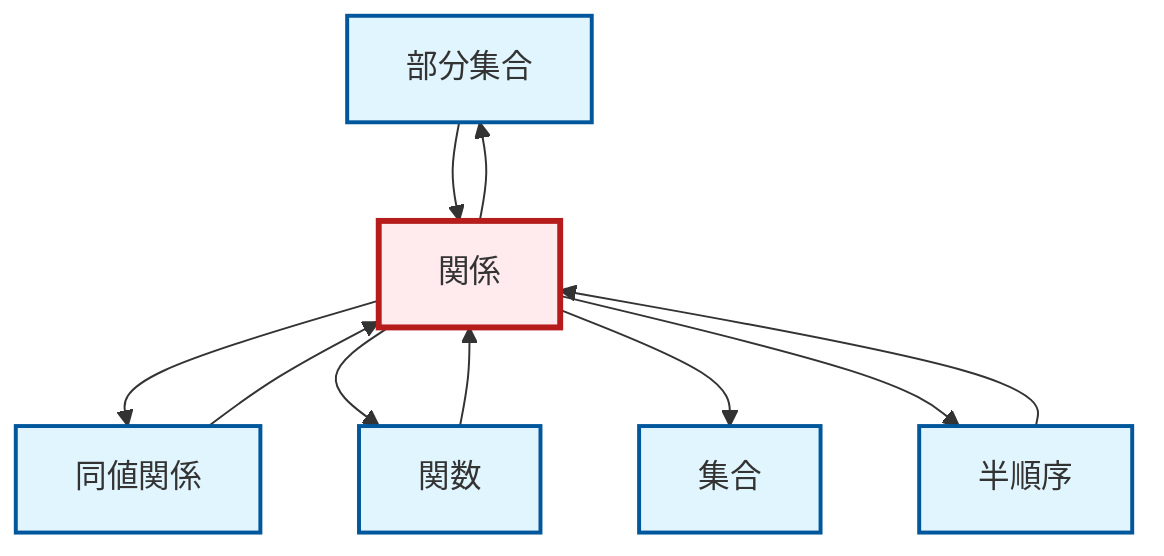 graph TD
    classDef definition fill:#e1f5fe,stroke:#01579b,stroke-width:2px
    classDef theorem fill:#f3e5f5,stroke:#4a148c,stroke-width:2px
    classDef axiom fill:#fff3e0,stroke:#e65100,stroke-width:2px
    classDef example fill:#e8f5e9,stroke:#1b5e20,stroke-width:2px
    classDef current fill:#ffebee,stroke:#b71c1c,stroke-width:3px
    def-subset["部分集合"]:::definition
    def-function["関数"]:::definition
    def-relation["関係"]:::definition
    def-partial-order["半順序"]:::definition
    def-equivalence-relation["同値関係"]:::definition
    def-set["集合"]:::definition
    def-relation --> def-equivalence-relation
    def-partial-order --> def-relation
    def-relation --> def-function
    def-relation --> def-set
    def-relation --> def-subset
    def-function --> def-relation
    def-equivalence-relation --> def-relation
    def-subset --> def-relation
    def-relation --> def-partial-order
    class def-relation current